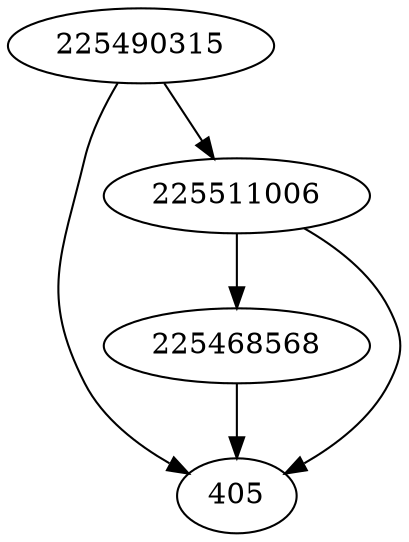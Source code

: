 strict digraph  {
225468568;
225490315;
405;
225511006;
225468568 -> 405;
225490315 -> 405;
225490315 -> 225511006;
225511006 -> 405;
225511006 -> 225468568;
}
